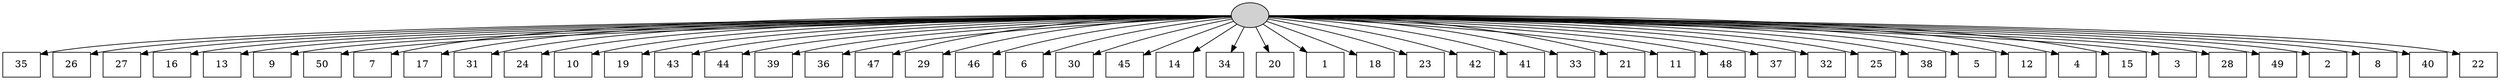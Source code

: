digraph G {
0[style=filled, fillcolor=grey82, label=""];
1[shape=box,style=filled, fillcolor=white,label="35\n"];
2[shape=box,style=filled, fillcolor=white,label="26\n"];
3[shape=box,style=filled, fillcolor=white,label="27\n"];
4[shape=box,style=filled, fillcolor=white,label="16\n"];
5[shape=box,style=filled, fillcolor=white,label="13\n"];
6[shape=box,style=filled, fillcolor=white,label="9\n"];
7[shape=box,style=filled, fillcolor=white,label="50\n"];
8[shape=box,style=filled, fillcolor=white,label="7\n"];
9[shape=box,style=filled, fillcolor=white,label="17\n"];
10[shape=box,style=filled, fillcolor=white,label="31\n"];
11[shape=box,style=filled, fillcolor=white,label="24\n"];
12[shape=box,style=filled, fillcolor=white,label="10\n"];
13[shape=box,style=filled, fillcolor=white,label="19\n"];
14[shape=box,style=filled, fillcolor=white,label="43\n"];
15[shape=box,style=filled, fillcolor=white,label="44\n"];
16[shape=box,style=filled, fillcolor=white,label="39\n"];
17[shape=box,style=filled, fillcolor=white,label="36\n"];
18[shape=box,style=filled, fillcolor=white,label="47\n"];
19[shape=box,style=filled, fillcolor=white,label="29\n"];
20[shape=box,style=filled, fillcolor=white,label="46\n"];
21[shape=box,style=filled, fillcolor=white,label="6\n"];
22[shape=box,style=filled, fillcolor=white,label="30\n"];
23[shape=box,style=filled, fillcolor=white,label="45\n"];
24[shape=box,style=filled, fillcolor=white,label="14\n"];
25[shape=box,style=filled, fillcolor=white,label="34\n"];
26[shape=box,style=filled, fillcolor=white,label="20\n"];
27[shape=box,style=filled, fillcolor=white,label="1\n"];
28[shape=box,style=filled, fillcolor=white,label="18\n"];
29[shape=box,style=filled, fillcolor=white,label="23\n"];
30[shape=box,style=filled, fillcolor=white,label="42\n"];
31[shape=box,style=filled, fillcolor=white,label="41\n"];
32[shape=box,style=filled, fillcolor=white,label="33\n"];
33[shape=box,style=filled, fillcolor=white,label="21\n"];
34[shape=box,style=filled, fillcolor=white,label="11\n"];
35[shape=box,style=filled, fillcolor=white,label="48\n"];
36[shape=box,style=filled, fillcolor=white,label="37\n"];
37[shape=box,style=filled, fillcolor=white,label="32\n"];
38[shape=box,style=filled, fillcolor=white,label="25\n"];
39[shape=box,style=filled, fillcolor=white,label="38\n"];
40[shape=box,style=filled, fillcolor=white,label="5\n"];
41[shape=box,style=filled, fillcolor=white,label="12\n"];
42[shape=box,style=filled, fillcolor=white,label="4\n"];
43[shape=box,style=filled, fillcolor=white,label="15\n"];
44[shape=box,style=filled, fillcolor=white,label="3\n"];
45[shape=box,style=filled, fillcolor=white,label="28\n"];
46[shape=box,style=filled, fillcolor=white,label="49\n"];
47[shape=box,style=filled, fillcolor=white,label="2\n"];
48[shape=box,style=filled, fillcolor=white,label="8\n"];
49[shape=box,style=filled, fillcolor=white,label="40\n"];
50[shape=box,style=filled, fillcolor=white,label="22\n"];
0->1 ;
0->2 ;
0->3 ;
0->4 ;
0->5 ;
0->6 ;
0->7 ;
0->8 ;
0->9 ;
0->10 ;
0->11 ;
0->12 ;
0->13 ;
0->14 ;
0->15 ;
0->16 ;
0->17 ;
0->18 ;
0->19 ;
0->20 ;
0->21 ;
0->22 ;
0->23 ;
0->24 ;
0->25 ;
0->26 ;
0->27 ;
0->28 ;
0->29 ;
0->30 ;
0->31 ;
0->32 ;
0->33 ;
0->34 ;
0->35 ;
0->36 ;
0->37 ;
0->38 ;
0->39 ;
0->40 ;
0->41 ;
0->42 ;
0->43 ;
0->44 ;
0->45 ;
0->46 ;
0->47 ;
0->48 ;
0->49 ;
0->50 ;
}
